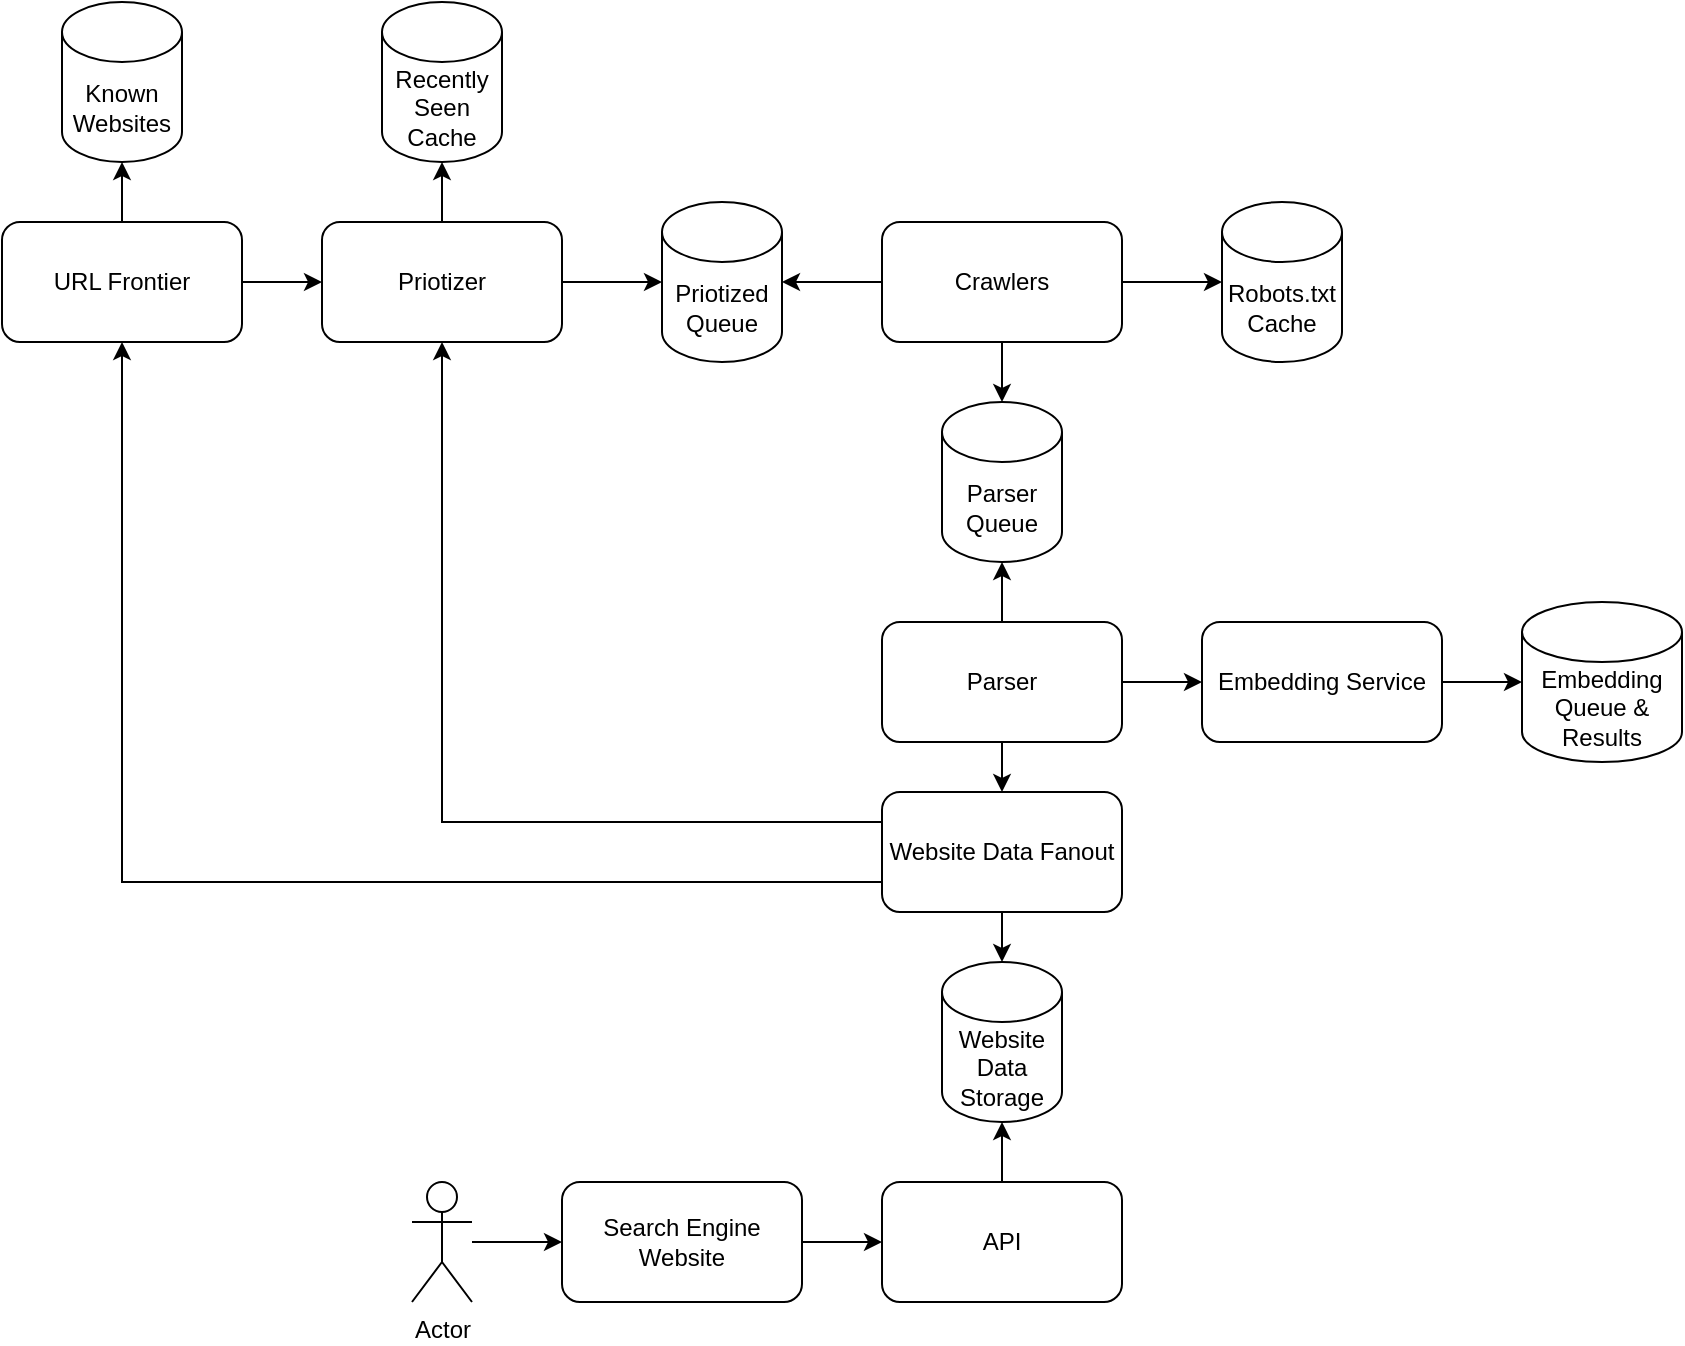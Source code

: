 <mxfile version="28.0.6">
  <diagram name="Seite-1" id="GFAKtvNu6xt8hISohB2g">
    <mxGraphModel dx="1675" dy="581" grid="1" gridSize="10" guides="1" tooltips="1" connect="1" arrows="1" fold="1" page="1" pageScale="1" pageWidth="827" pageHeight="1169" math="0" shadow="0">
      <root>
        <mxCell id="0" />
        <mxCell id="1" parent="0" />
        <mxCell id="Z2FBNdWlQqv_PJyn-Pl6-7" style="edgeStyle=orthogonalEdgeStyle;rounded=0;orthogonalLoop=1;jettySize=auto;html=1;" parent="1" source="Z2FBNdWlQqv_PJyn-Pl6-1" target="Z2FBNdWlQqv_PJyn-Pl6-6" edge="1">
          <mxGeometry relative="1" as="geometry" />
        </mxCell>
        <mxCell id="Z2FBNdWlQqv_PJyn-Pl6-1" value="Crawlers" style="rounded=1;whiteSpace=wrap;html=1;" parent="1" vertex="1">
          <mxGeometry x="400" y="270" width="120" height="60" as="geometry" />
        </mxCell>
        <mxCell id="Z2FBNdWlQqv_PJyn-Pl6-5" style="edgeStyle=orthogonalEdgeStyle;rounded=0;orthogonalLoop=1;jettySize=auto;html=1;" parent="1" source="Z2FBNdWlQqv_PJyn-Pl6-2" target="Z2FBNdWlQqv_PJyn-Pl6-3" edge="1">
          <mxGeometry relative="1" as="geometry" />
        </mxCell>
        <mxCell id="Z2FBNdWlQqv_PJyn-Pl6-2" value="Priotizer" style="rounded=1;whiteSpace=wrap;html=1;" parent="1" vertex="1">
          <mxGeometry x="120" y="270" width="120" height="60" as="geometry" />
        </mxCell>
        <mxCell id="Z2FBNdWlQqv_PJyn-Pl6-3" value="Priotized Queue" style="shape=cylinder3;whiteSpace=wrap;html=1;boundedLbl=1;backgroundOutline=1;size=15;" parent="1" vertex="1">
          <mxGeometry x="290" y="260" width="60" height="80" as="geometry" />
        </mxCell>
        <mxCell id="Z2FBNdWlQqv_PJyn-Pl6-4" style="edgeStyle=orthogonalEdgeStyle;rounded=0;orthogonalLoop=1;jettySize=auto;html=1;entryX=1;entryY=0.5;entryDx=0;entryDy=0;entryPerimeter=0;" parent="1" source="Z2FBNdWlQqv_PJyn-Pl6-1" target="Z2FBNdWlQqv_PJyn-Pl6-3" edge="1">
          <mxGeometry relative="1" as="geometry" />
        </mxCell>
        <mxCell id="Z2FBNdWlQqv_PJyn-Pl6-6" value="Robots.txt&lt;div&gt;Cache&lt;/div&gt;" style="shape=cylinder3;whiteSpace=wrap;html=1;boundedLbl=1;backgroundOutline=1;size=15;" parent="1" vertex="1">
          <mxGeometry x="570" y="260" width="60" height="80" as="geometry" />
        </mxCell>
        <mxCell id="Z2FBNdWlQqv_PJyn-Pl6-8" value="Parser Queue" style="shape=cylinder3;whiteSpace=wrap;html=1;boundedLbl=1;backgroundOutline=1;size=15;" parent="1" vertex="1">
          <mxGeometry x="430" y="360" width="60" height="80" as="geometry" />
        </mxCell>
        <mxCell id="Z2FBNdWlQqv_PJyn-Pl6-9" style="edgeStyle=orthogonalEdgeStyle;rounded=0;orthogonalLoop=1;jettySize=auto;html=1;entryX=0.5;entryY=0;entryDx=0;entryDy=0;entryPerimeter=0;" parent="1" source="Z2FBNdWlQqv_PJyn-Pl6-1" target="Z2FBNdWlQqv_PJyn-Pl6-8" edge="1">
          <mxGeometry relative="1" as="geometry" />
        </mxCell>
        <mxCell id="Z2FBNdWlQqv_PJyn-Pl6-13" style="edgeStyle=orthogonalEdgeStyle;rounded=0;orthogonalLoop=1;jettySize=auto;html=1;" parent="1" source="Z2FBNdWlQqv_PJyn-Pl6-10" target="Z2FBNdWlQqv_PJyn-Pl6-12" edge="1">
          <mxGeometry relative="1" as="geometry" />
        </mxCell>
        <mxCell id="Pz3O7AcRKbj3xfVu4sac-5" style="edgeStyle=orthogonalEdgeStyle;rounded=0;orthogonalLoop=1;jettySize=auto;html=1;entryX=0;entryY=0.5;entryDx=0;entryDy=0;" edge="1" parent="1" source="Z2FBNdWlQqv_PJyn-Pl6-10" target="Pz3O7AcRKbj3xfVu4sac-3">
          <mxGeometry relative="1" as="geometry" />
        </mxCell>
        <mxCell id="Z2FBNdWlQqv_PJyn-Pl6-10" value="Parser" style="rounded=1;whiteSpace=wrap;html=1;" parent="1" vertex="1">
          <mxGeometry x="400" y="470" width="120" height="60" as="geometry" />
        </mxCell>
        <mxCell id="Z2FBNdWlQqv_PJyn-Pl6-11" style="edgeStyle=orthogonalEdgeStyle;rounded=0;orthogonalLoop=1;jettySize=auto;html=1;entryX=0.5;entryY=1;entryDx=0;entryDy=0;entryPerimeter=0;" parent="1" source="Z2FBNdWlQqv_PJyn-Pl6-10" target="Z2FBNdWlQqv_PJyn-Pl6-8" edge="1">
          <mxGeometry relative="1" as="geometry" />
        </mxCell>
        <mxCell id="Z2FBNdWlQqv_PJyn-Pl6-14" style="edgeStyle=orthogonalEdgeStyle;rounded=0;orthogonalLoop=1;jettySize=auto;html=1;exitX=0;exitY=0.25;exitDx=0;exitDy=0;entryX=0.5;entryY=1;entryDx=0;entryDy=0;" parent="1" source="Z2FBNdWlQqv_PJyn-Pl6-12" target="Z2FBNdWlQqv_PJyn-Pl6-2" edge="1">
          <mxGeometry relative="1" as="geometry" />
        </mxCell>
        <mxCell id="Z2FBNdWlQqv_PJyn-Pl6-20" style="edgeStyle=orthogonalEdgeStyle;rounded=0;orthogonalLoop=1;jettySize=auto;html=1;exitX=0;exitY=0.75;exitDx=0;exitDy=0;entryX=0.5;entryY=1;entryDx=0;entryDy=0;" parent="1" source="Z2FBNdWlQqv_PJyn-Pl6-12" target="Z2FBNdWlQqv_PJyn-Pl6-18" edge="1">
          <mxGeometry relative="1" as="geometry" />
        </mxCell>
        <mxCell id="Z2FBNdWlQqv_PJyn-Pl6-12" value="Website Data Fanout" style="rounded=1;whiteSpace=wrap;html=1;" parent="1" vertex="1">
          <mxGeometry x="400" y="555" width="120" height="60" as="geometry" />
        </mxCell>
        <mxCell id="Z2FBNdWlQqv_PJyn-Pl6-15" value="Recently Seen Cache" style="shape=cylinder3;whiteSpace=wrap;html=1;boundedLbl=1;backgroundOutline=1;size=15;" parent="1" vertex="1">
          <mxGeometry x="150" y="160" width="60" height="80" as="geometry" />
        </mxCell>
        <mxCell id="Z2FBNdWlQqv_PJyn-Pl6-16" style="edgeStyle=orthogonalEdgeStyle;rounded=0;orthogonalLoop=1;jettySize=auto;html=1;entryX=0.5;entryY=1;entryDx=0;entryDy=0;entryPerimeter=0;" parent="1" source="Z2FBNdWlQqv_PJyn-Pl6-2" target="Z2FBNdWlQqv_PJyn-Pl6-15" edge="1">
          <mxGeometry relative="1" as="geometry" />
        </mxCell>
        <mxCell id="Z2FBNdWlQqv_PJyn-Pl6-19" style="edgeStyle=orthogonalEdgeStyle;rounded=0;orthogonalLoop=1;jettySize=auto;html=1;exitX=1;exitY=0.5;exitDx=0;exitDy=0;" parent="1" source="Z2FBNdWlQqv_PJyn-Pl6-18" target="Z2FBNdWlQqv_PJyn-Pl6-2" edge="1">
          <mxGeometry relative="1" as="geometry" />
        </mxCell>
        <mxCell id="Z2FBNdWlQqv_PJyn-Pl6-18" value="URL Frontier" style="rounded=1;whiteSpace=wrap;html=1;" parent="1" vertex="1">
          <mxGeometry x="-40" y="270" width="120" height="60" as="geometry" />
        </mxCell>
        <mxCell id="Z2FBNdWlQqv_PJyn-Pl6-23" value="Known Websites" style="shape=cylinder3;whiteSpace=wrap;html=1;boundedLbl=1;backgroundOutline=1;size=15;" parent="1" vertex="1">
          <mxGeometry x="-10" y="160" width="60" height="80" as="geometry" />
        </mxCell>
        <mxCell id="Z2FBNdWlQqv_PJyn-Pl6-25" style="edgeStyle=orthogonalEdgeStyle;rounded=0;orthogonalLoop=1;jettySize=auto;html=1;exitX=0.5;exitY=0;exitDx=0;exitDy=0;entryX=0.5;entryY=1;entryDx=0;entryDy=0;entryPerimeter=0;" parent="1" source="Z2FBNdWlQqv_PJyn-Pl6-18" target="Z2FBNdWlQqv_PJyn-Pl6-23" edge="1">
          <mxGeometry relative="1" as="geometry" />
        </mxCell>
        <mxCell id="Z2FBNdWlQqv_PJyn-Pl6-27" value="Website Data Storage" style="shape=cylinder3;whiteSpace=wrap;html=1;boundedLbl=1;backgroundOutline=1;size=15;" parent="1" vertex="1">
          <mxGeometry x="430" y="640" width="60" height="80" as="geometry" />
        </mxCell>
        <mxCell id="Z2FBNdWlQqv_PJyn-Pl6-28" style="edgeStyle=orthogonalEdgeStyle;rounded=0;orthogonalLoop=1;jettySize=auto;html=1;entryX=0.5;entryY=0;entryDx=0;entryDy=0;entryPerimeter=0;" parent="1" source="Z2FBNdWlQqv_PJyn-Pl6-12" target="Z2FBNdWlQqv_PJyn-Pl6-27" edge="1">
          <mxGeometry relative="1" as="geometry" />
        </mxCell>
        <mxCell id="Z2FBNdWlQqv_PJyn-Pl6-29" value="API" style="rounded=1;whiteSpace=wrap;html=1;" parent="1" vertex="1">
          <mxGeometry x="400" y="750" width="120" height="60" as="geometry" />
        </mxCell>
        <mxCell id="Z2FBNdWlQqv_PJyn-Pl6-30" style="edgeStyle=orthogonalEdgeStyle;rounded=0;orthogonalLoop=1;jettySize=auto;html=1;entryX=0.5;entryY=1;entryDx=0;entryDy=0;entryPerimeter=0;" parent="1" source="Z2FBNdWlQqv_PJyn-Pl6-29" target="Z2FBNdWlQqv_PJyn-Pl6-27" edge="1">
          <mxGeometry relative="1" as="geometry" />
        </mxCell>
        <mxCell id="Z2FBNdWlQqv_PJyn-Pl6-34" style="edgeStyle=orthogonalEdgeStyle;rounded=0;orthogonalLoop=1;jettySize=auto;html=1;entryX=0;entryY=0.5;entryDx=0;entryDy=0;" parent="1" source="Z2FBNdWlQqv_PJyn-Pl6-31" target="Z2FBNdWlQqv_PJyn-Pl6-32" edge="1">
          <mxGeometry relative="1" as="geometry" />
        </mxCell>
        <mxCell id="Z2FBNdWlQqv_PJyn-Pl6-31" value="Actor" style="shape=umlActor;verticalLabelPosition=bottom;verticalAlign=top;html=1;outlineConnect=0;" parent="1" vertex="1">
          <mxGeometry x="165" y="750" width="30" height="60" as="geometry" />
        </mxCell>
        <mxCell id="Z2FBNdWlQqv_PJyn-Pl6-35" style="edgeStyle=orthogonalEdgeStyle;rounded=0;orthogonalLoop=1;jettySize=auto;html=1;entryX=0;entryY=0.5;entryDx=0;entryDy=0;" parent="1" source="Z2FBNdWlQqv_PJyn-Pl6-32" target="Z2FBNdWlQqv_PJyn-Pl6-29" edge="1">
          <mxGeometry relative="1" as="geometry" />
        </mxCell>
        <mxCell id="Z2FBNdWlQqv_PJyn-Pl6-32" value="Search Engine Website" style="rounded=1;whiteSpace=wrap;html=1;" parent="1" vertex="1">
          <mxGeometry x="240" y="750" width="120" height="60" as="geometry" />
        </mxCell>
        <mxCell id="Pz3O7AcRKbj3xfVu4sac-3" value="Embedding Service" style="rounded=1;whiteSpace=wrap;html=1;" vertex="1" parent="1">
          <mxGeometry x="560" y="470" width="120" height="60" as="geometry" />
        </mxCell>
        <mxCell id="Pz3O7AcRKbj3xfVu4sac-6" value="Embedding&lt;div&gt;Queue &amp;amp; Results&lt;/div&gt;" style="shape=cylinder3;whiteSpace=wrap;html=1;boundedLbl=1;backgroundOutline=1;size=15;" vertex="1" parent="1">
          <mxGeometry x="720" y="460" width="80" height="80" as="geometry" />
        </mxCell>
        <mxCell id="Pz3O7AcRKbj3xfVu4sac-8" style="edgeStyle=orthogonalEdgeStyle;rounded=0;orthogonalLoop=1;jettySize=auto;html=1;exitX=1;exitY=0.5;exitDx=0;exitDy=0;entryX=0;entryY=0.5;entryDx=0;entryDy=0;entryPerimeter=0;" edge="1" parent="1" source="Pz3O7AcRKbj3xfVu4sac-3" target="Pz3O7AcRKbj3xfVu4sac-6">
          <mxGeometry relative="1" as="geometry" />
        </mxCell>
      </root>
    </mxGraphModel>
  </diagram>
</mxfile>
